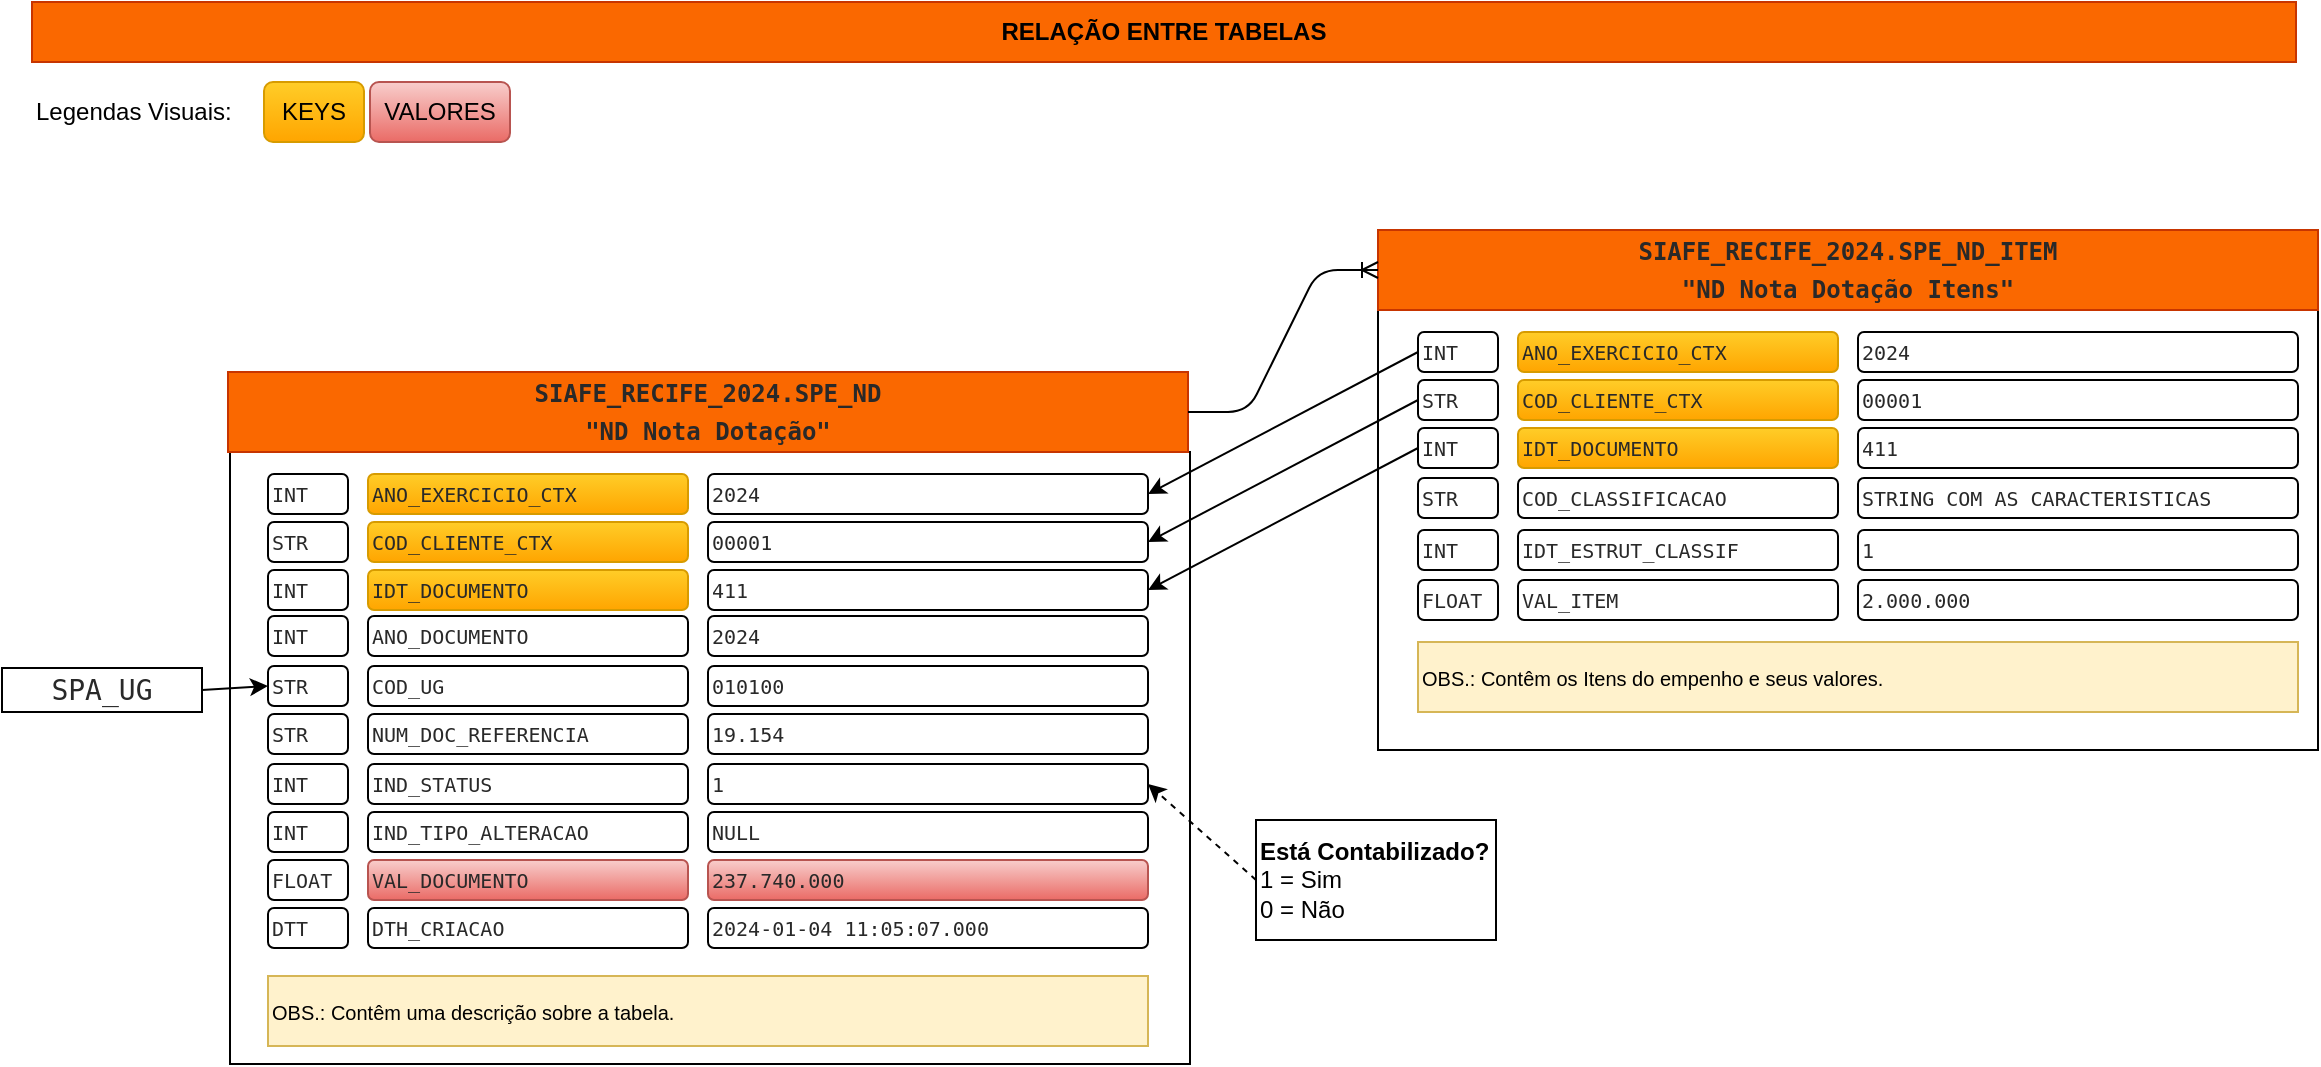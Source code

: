 <mxfile>
    <diagram id="OE5_vPEa7U1xJc33tj5P" name="Page-1">
        <mxGraphModel dx="1668" dy="3445" grid="1" gridSize="10" guides="1" tooltips="1" connect="1" arrows="1" fold="1" page="1" pageScale="1" pageWidth="1169" pageHeight="827" math="0" shadow="0">
            <root>
                <mxCell id="0"/>
                <mxCell id="1" parent="0"/>
                <mxCell id="171" value="" style="rounded=0;whiteSpace=wrap;html=1;" parent="1" vertex="1">
                    <mxGeometry x="117" y="-2228" width="480" height="306" as="geometry"/>
                </mxCell>
                <mxCell id="172" value="&lt;div style=&quot;color: rgb(41, 41, 41); font-family: &amp;quot;Droid Sans Mono&amp;quot;, &amp;quot;monospace&amp;quot;, monospace; line-height: 19px;&quot;&gt;&lt;b style=&quot;&quot;&gt;&lt;font style=&quot;font-size: 12px;&quot;&gt;SIAFE_RECIFE_2024.SPE_ND&lt;/font&gt;&lt;/b&gt;&lt;/div&gt;&lt;div style=&quot;color: rgb(41, 41, 41); font-family: &amp;quot;Droid Sans Mono&amp;quot;, &amp;quot;monospace&amp;quot;, monospace; line-height: 19px;&quot;&gt;&lt;b style=&quot;&quot;&gt;&lt;font style=&quot;font-size: 12px;&quot;&gt;&quot;ND Nota Dotação&quot;&lt;/font&gt;&lt;/b&gt;&lt;/div&gt;" style="rounded=0;whiteSpace=wrap;html=1;fillColor=#fa6800;strokeColor=#C73500;fontColor=#000000;" parent="1" vertex="1">
                    <mxGeometry x="116" y="-2268" width="480" height="40" as="geometry"/>
                </mxCell>
                <mxCell id="173" value="" style="group" parent="1" vertex="1" connectable="0">
                    <mxGeometry x="136" y="-2217" width="440" height="20" as="geometry"/>
                </mxCell>
                <mxCell id="174" value="&lt;div style=&quot;color: rgb(41, 41, 41); font-family: &amp;quot;Droid Sans Mono&amp;quot;, &amp;quot;monospace&amp;quot;, monospace; line-height: 19px;&quot;&gt;&lt;div style=&quot;line-height: 19px;&quot;&gt;&lt;font style=&quot;font-size: 10px;&quot;&gt;ANO_EXERCICIO_CTX&lt;/font&gt;&lt;/div&gt;&lt;/div&gt;" style="rounded=1;whiteSpace=wrap;html=1;align=left;fillColor=#ffcd28;strokeColor=#d79b00;gradientColor=#ffa500;" parent="173" vertex="1">
                    <mxGeometry x="50" width="160" height="20" as="geometry"/>
                </mxCell>
                <mxCell id="175" value="&lt;div style=&quot;color: rgb(41, 41, 41); font-family: &amp;quot;Droid Sans Mono&amp;quot;, &amp;quot;monospace&amp;quot;, monospace; line-height: 19px;&quot;&gt;&lt;font style=&quot;font-size: 10px;&quot;&gt;INT&lt;/font&gt;&lt;/div&gt;" style="rounded=1;whiteSpace=wrap;html=1;align=left;" parent="173" vertex="1">
                    <mxGeometry width="40" height="20" as="geometry"/>
                </mxCell>
                <mxCell id="195" value="&lt;div style=&quot;color: rgb(41, 41, 41); font-family: &amp;quot;Droid Sans Mono&amp;quot;, &amp;quot;monospace&amp;quot;, monospace; line-height: 19px;&quot;&gt;&lt;div style=&quot;line-height: 19px;&quot;&gt;&lt;font style=&quot;font-size: 10px;&quot;&gt;2024&lt;/font&gt;&lt;/div&gt;&lt;/div&gt;" style="rounded=1;whiteSpace=wrap;html=1;align=left;" parent="173" vertex="1">
                    <mxGeometry x="220" width="220" height="20" as="geometry"/>
                </mxCell>
                <mxCell id="191" value="OBS.: Contêm uma descrição sobre a tabela." style="rounded=0;whiteSpace=wrap;html=1;fontSize=10;align=left;fillColor=#fff2cc;strokeColor=#d6b656;" parent="1" vertex="1">
                    <mxGeometry x="136" y="-1966" width="440" height="35" as="geometry"/>
                </mxCell>
                <mxCell id="192" value="&lt;b&gt;RELAÇÃO ENTRE TABELAS&lt;/b&gt;" style="rounded=0;whiteSpace=wrap;html=1;fillColor=#fa6800;fontColor=#000000;strokeColor=#C73500;" parent="1" vertex="1">
                    <mxGeometry x="18" y="-2453" width="1132" height="30" as="geometry"/>
                </mxCell>
                <mxCell id="197" value="" style="group" parent="1" vertex="1" connectable="0">
                    <mxGeometry x="136" y="-2193" width="440" height="20" as="geometry"/>
                </mxCell>
                <mxCell id="198" value="&lt;div style=&quot;color: rgb(41, 41, 41); font-family: &amp;quot;Droid Sans Mono&amp;quot;, &amp;quot;monospace&amp;quot;, monospace; line-height: 19px;&quot;&gt;&lt;div style=&quot;line-height: 19px;&quot;&gt;&lt;font style=&quot;font-size: 10px;&quot;&gt;COD_CLIENTE_CTX&lt;/font&gt;&lt;/div&gt;&lt;/div&gt;" style="rounded=1;whiteSpace=wrap;html=1;align=left;fillColor=#ffcd28;strokeColor=#d79b00;gradientColor=#ffa500;" parent="197" vertex="1">
                    <mxGeometry x="50" width="160" height="20" as="geometry"/>
                </mxCell>
                <mxCell id="199" value="&lt;div style=&quot;color: rgb(41, 41, 41); font-family: &amp;quot;Droid Sans Mono&amp;quot;, &amp;quot;monospace&amp;quot;, monospace; line-height: 19px;&quot;&gt;&lt;font style=&quot;font-size: 10px;&quot;&gt;STR&lt;/font&gt;&lt;/div&gt;" style="rounded=1;whiteSpace=wrap;html=1;align=left;" parent="197" vertex="1">
                    <mxGeometry width="40" height="20" as="geometry"/>
                </mxCell>
                <mxCell id="200" value="&lt;div style=&quot;color: rgb(41, 41, 41); font-family: &amp;quot;Droid Sans Mono&amp;quot;, &amp;quot;monospace&amp;quot;, monospace; line-height: 19px;&quot;&gt;&lt;div style=&quot;line-height: 19px;&quot;&gt;&lt;font style=&quot;font-size: 10px;&quot;&gt;00001&lt;/font&gt;&lt;/div&gt;&lt;/div&gt;" style="rounded=1;whiteSpace=wrap;html=1;align=left;" parent="197" vertex="1">
                    <mxGeometry x="220" width="220" height="20" as="geometry"/>
                </mxCell>
                <mxCell id="201" value="" style="group" parent="1" vertex="1" connectable="0">
                    <mxGeometry x="136" y="-2169" width="440" height="20" as="geometry"/>
                </mxCell>
                <mxCell id="202" value="&lt;div style=&quot;color: rgb(41, 41, 41); font-family: &amp;quot;Droid Sans Mono&amp;quot;, &amp;quot;monospace&amp;quot;, monospace; line-height: 19px;&quot;&gt;&lt;div style=&quot;line-height: 19px;&quot;&gt;&lt;font style=&quot;font-size: 10px;&quot;&gt;IDT_DOCUMENTO&lt;/font&gt;&lt;/div&gt;&lt;/div&gt;" style="rounded=1;whiteSpace=wrap;html=1;align=left;fillColor=#ffcd28;strokeColor=#d79b00;gradientColor=#ffa500;" parent="201" vertex="1">
                    <mxGeometry x="50" width="160" height="20" as="geometry"/>
                </mxCell>
                <mxCell id="203" value="&lt;div style=&quot;color: rgb(41, 41, 41); font-family: &amp;quot;Droid Sans Mono&amp;quot;, &amp;quot;monospace&amp;quot;, monospace; line-height: 19px;&quot;&gt;&lt;font style=&quot;font-size: 10px;&quot;&gt;INT&lt;/font&gt;&lt;/div&gt;" style="rounded=1;whiteSpace=wrap;html=1;align=left;" parent="201" vertex="1">
                    <mxGeometry width="40" height="20" as="geometry"/>
                </mxCell>
                <mxCell id="204" value="&lt;div style=&quot;color: rgb(41, 41, 41); font-family: &amp;quot;Droid Sans Mono&amp;quot;, &amp;quot;monospace&amp;quot;, monospace; line-height: 19px;&quot;&gt;&lt;div style=&quot;line-height: 19px;&quot;&gt;&lt;font style=&quot;font-size: 10px;&quot;&gt;411&lt;/font&gt;&lt;/div&gt;&lt;/div&gt;" style="rounded=1;whiteSpace=wrap;html=1;align=left;" parent="201" vertex="1">
                    <mxGeometry x="220" width="220" height="20" as="geometry"/>
                </mxCell>
                <mxCell id="205" value="" style="group" parent="1" vertex="1" connectable="0">
                    <mxGeometry x="136" y="-2146" width="440" height="20" as="geometry"/>
                </mxCell>
                <mxCell id="206" value="&lt;div style=&quot;color: rgb(41, 41, 41); font-family: &amp;quot;Droid Sans Mono&amp;quot;, &amp;quot;monospace&amp;quot;, monospace; line-height: 19px;&quot;&gt;&lt;div style=&quot;line-height: 19px;&quot;&gt;&lt;font style=&quot;font-size: 10px;&quot;&gt;ANO_DOCUMENTO&lt;/font&gt;&lt;/div&gt;&lt;/div&gt;" style="rounded=1;whiteSpace=wrap;html=1;align=left;" parent="205" vertex="1">
                    <mxGeometry x="50" width="160" height="20" as="geometry"/>
                </mxCell>
                <mxCell id="207" value="&lt;div style=&quot;color: rgb(41, 41, 41); font-family: &amp;quot;Droid Sans Mono&amp;quot;, &amp;quot;monospace&amp;quot;, monospace; line-height: 19px;&quot;&gt;&lt;font style=&quot;font-size: 10px;&quot;&gt;INT&lt;/font&gt;&lt;/div&gt;" style="rounded=1;whiteSpace=wrap;html=1;align=left;" parent="205" vertex="1">
                    <mxGeometry width="40" height="20" as="geometry"/>
                </mxCell>
                <mxCell id="208" value="&lt;div style=&quot;color: rgb(41, 41, 41); font-family: &amp;quot;Droid Sans Mono&amp;quot;, &amp;quot;monospace&amp;quot;, monospace; line-height: 19px;&quot;&gt;&lt;div style=&quot;line-height: 19px;&quot;&gt;&lt;font style=&quot;font-size: 10px;&quot;&gt;2024&lt;/font&gt;&lt;/div&gt;&lt;/div&gt;" style="rounded=1;whiteSpace=wrap;html=1;align=left;" parent="205" vertex="1">
                    <mxGeometry x="220" width="220" height="20" as="geometry"/>
                </mxCell>
                <mxCell id="209" value="" style="group" parent="1" vertex="1" connectable="0">
                    <mxGeometry x="136" y="-2121" width="440" height="20" as="geometry"/>
                </mxCell>
                <mxCell id="210" value="&lt;div style=&quot;color: rgb(41, 41, 41); font-family: &amp;quot;Droid Sans Mono&amp;quot;, &amp;quot;monospace&amp;quot;, monospace; line-height: 19px;&quot;&gt;&lt;div style=&quot;line-height: 19px;&quot;&gt;&lt;font style=&quot;font-size: 10px;&quot;&gt;COD_UG&lt;/font&gt;&lt;/div&gt;&lt;/div&gt;" style="rounded=1;whiteSpace=wrap;html=1;align=left;" parent="209" vertex="1">
                    <mxGeometry x="50" width="160" height="20" as="geometry"/>
                </mxCell>
                <mxCell id="211" value="&lt;div style=&quot;color: rgb(41, 41, 41); font-family: &amp;quot;Droid Sans Mono&amp;quot;, &amp;quot;monospace&amp;quot;, monospace; line-height: 19px;&quot;&gt;&lt;font style=&quot;font-size: 10px;&quot;&gt;STR&lt;/font&gt;&lt;/div&gt;" style="rounded=1;whiteSpace=wrap;html=1;align=left;" parent="209" vertex="1">
                    <mxGeometry width="40" height="20" as="geometry"/>
                </mxCell>
                <mxCell id="212" value="&lt;div style=&quot;color: rgb(41, 41, 41); font-family: &amp;quot;Droid Sans Mono&amp;quot;, &amp;quot;monospace&amp;quot;, monospace; line-height: 19px;&quot;&gt;&lt;div style=&quot;line-height: 19px;&quot;&gt;&lt;font style=&quot;font-size: 10px;&quot;&gt;010100&lt;/font&gt;&lt;/div&gt;&lt;/div&gt;" style="rounded=1;whiteSpace=wrap;html=1;align=left;" parent="209" vertex="1">
                    <mxGeometry x="220" width="220" height="20" as="geometry"/>
                </mxCell>
                <mxCell id="246" value="" style="group" parent="1" vertex="1" connectable="0">
                    <mxGeometry x="136" y="-2097" width="440" height="20" as="geometry"/>
                </mxCell>
                <mxCell id="247" value="&lt;div style=&quot;color: rgb(41, 41, 41); font-family: &amp;quot;Droid Sans Mono&amp;quot;, &amp;quot;monospace&amp;quot;, monospace; line-height: 19px;&quot;&gt;&lt;div style=&quot;line-height: 19px;&quot;&gt;&lt;font style=&quot;font-size: 10px;&quot;&gt;NUM_DOC_REFERENCIA&lt;/font&gt;&lt;/div&gt;&lt;/div&gt;" style="rounded=1;whiteSpace=wrap;html=1;align=left;" parent="246" vertex="1">
                    <mxGeometry x="50" width="160" height="20" as="geometry"/>
                </mxCell>
                <mxCell id="248" value="&lt;div style=&quot;color: rgb(41, 41, 41); font-family: &amp;quot;Droid Sans Mono&amp;quot;, &amp;quot;monospace&amp;quot;, monospace; line-height: 19px;&quot;&gt;&lt;span style=&quot;font-size: 10px;&quot;&gt;STR&lt;/span&gt;&lt;/div&gt;" style="rounded=1;whiteSpace=wrap;html=1;align=left;" parent="246" vertex="1">
                    <mxGeometry width="40" height="20" as="geometry"/>
                </mxCell>
                <mxCell id="249" value="&lt;div style=&quot;color: rgb(41, 41, 41); font-family: &amp;quot;Droid Sans Mono&amp;quot;, &amp;quot;monospace&amp;quot;, monospace; line-height: 19px;&quot;&gt;&lt;div style=&quot;line-height: 19px;&quot;&gt;&lt;font style=&quot;font-size: 10px;&quot;&gt;19.154&lt;/font&gt;&lt;/div&gt;&lt;/div&gt;" style="rounded=1;whiteSpace=wrap;html=1;align=left;" parent="246" vertex="1">
                    <mxGeometry x="220" width="220" height="20" as="geometry"/>
                </mxCell>
                <mxCell id="250" value="" style="group" parent="1" vertex="1" connectable="0">
                    <mxGeometry x="136" y="-2072" width="440" height="20" as="geometry"/>
                </mxCell>
                <mxCell id="251" value="&lt;div style=&quot;color: rgb(41, 41, 41); font-family: &amp;quot;Droid Sans Mono&amp;quot;, &amp;quot;monospace&amp;quot;, monospace; line-height: 19px;&quot;&gt;&lt;div style=&quot;line-height: 19px;&quot;&gt;&lt;font style=&quot;font-size: 10px;&quot;&gt;IND_STATUS&lt;/font&gt;&lt;/div&gt;&lt;/div&gt;" style="rounded=1;whiteSpace=wrap;html=1;align=left;" parent="250" vertex="1">
                    <mxGeometry x="50" width="160" height="20" as="geometry"/>
                </mxCell>
                <mxCell id="252" value="&lt;div style=&quot;color: rgb(41, 41, 41); font-family: &amp;quot;Droid Sans Mono&amp;quot;, &amp;quot;monospace&amp;quot;, monospace; line-height: 19px;&quot;&gt;&lt;span style=&quot;font-size: 10px;&quot;&gt;INT&lt;/span&gt;&lt;/div&gt;" style="rounded=1;whiteSpace=wrap;html=1;align=left;" parent="250" vertex="1">
                    <mxGeometry width="40" height="20" as="geometry"/>
                </mxCell>
                <mxCell id="253" value="&lt;div style=&quot;color: rgb(41, 41, 41); font-family: &amp;quot;Droid Sans Mono&amp;quot;, &amp;quot;monospace&amp;quot;, monospace; line-height: 19px;&quot;&gt;&lt;div style=&quot;line-height: 19px;&quot;&gt;&lt;font style=&quot;font-size: 10px;&quot;&gt;1&lt;/font&gt;&lt;/div&gt;&lt;/div&gt;" style="rounded=1;whiteSpace=wrap;html=1;align=left;" parent="250" vertex="1">
                    <mxGeometry x="220" width="220" height="20" as="geometry"/>
                </mxCell>
                <mxCell id="259" value="" style="group" parent="1" vertex="1" connectable="0">
                    <mxGeometry x="136" y="-2048" width="440" height="20" as="geometry"/>
                </mxCell>
                <mxCell id="260" value="&lt;div style=&quot;color: rgb(41, 41, 41); font-family: &amp;quot;Droid Sans Mono&amp;quot;, &amp;quot;monospace&amp;quot;, monospace; line-height: 19px;&quot;&gt;&lt;div style=&quot;line-height: 19px;&quot;&gt;&lt;span style=&quot;font-size: 10px;&quot;&gt;IND_TIPO_ALTERACAO&lt;/span&gt;&lt;/div&gt;&lt;/div&gt;" style="rounded=1;whiteSpace=wrap;html=1;align=left;" parent="259" vertex="1">
                    <mxGeometry x="50" width="160" height="20" as="geometry"/>
                </mxCell>
                <mxCell id="261" value="&lt;div style=&quot;color: rgb(41, 41, 41); font-family: &amp;quot;Droid Sans Mono&amp;quot;, &amp;quot;monospace&amp;quot;, monospace; line-height: 19px;&quot;&gt;&lt;span style=&quot;font-size: 10px;&quot;&gt;INT&lt;/span&gt;&lt;/div&gt;" style="rounded=1;whiteSpace=wrap;html=1;align=left;" parent="259" vertex="1">
                    <mxGeometry width="40" height="20" as="geometry"/>
                </mxCell>
                <mxCell id="262" value="&lt;div style=&quot;color: rgb(41, 41, 41); font-family: &amp;quot;Droid Sans Mono&amp;quot;, &amp;quot;monospace&amp;quot;, monospace; line-height: 19px;&quot;&gt;&lt;div style=&quot;line-height: 19px;&quot;&gt;&lt;font style=&quot;font-size: 10px;&quot;&gt;NULL&lt;/font&gt;&lt;/div&gt;&lt;/div&gt;" style="rounded=1;whiteSpace=wrap;html=1;align=left;" parent="259" vertex="1">
                    <mxGeometry x="220" width="220" height="20" as="geometry"/>
                </mxCell>
                <mxCell id="263" value="" style="group" parent="1" vertex="1" connectable="0">
                    <mxGeometry x="136" y="-2024" width="440" height="20" as="geometry"/>
                </mxCell>
                <mxCell id="264" value="&lt;div style=&quot;color: rgb(41, 41, 41); font-family: &amp;quot;Droid Sans Mono&amp;quot;, &amp;quot;monospace&amp;quot;, monospace; line-height: 19px;&quot;&gt;&lt;div style=&quot;line-height: 19px;&quot;&gt;&lt;span style=&quot;font-size: 10px;&quot;&gt;VAL_DOCUMENTO&lt;/span&gt;&lt;/div&gt;&lt;/div&gt;" style="rounded=1;whiteSpace=wrap;html=1;align=left;fillColor=#f8cecc;gradientColor=#ea6b66;strokeColor=#b85450;" parent="263" vertex="1">
                    <mxGeometry x="50" width="160" height="20" as="geometry"/>
                </mxCell>
                <mxCell id="265" value="&lt;div style=&quot;color: rgb(41, 41, 41); font-family: &amp;quot;Droid Sans Mono&amp;quot;, &amp;quot;monospace&amp;quot;, monospace; line-height: 19px;&quot;&gt;&lt;span style=&quot;font-size: 10px;&quot;&gt;FLOAT&lt;/span&gt;&lt;/div&gt;" style="rounded=1;whiteSpace=wrap;html=1;align=left;" parent="263" vertex="1">
                    <mxGeometry width="40" height="20" as="geometry"/>
                </mxCell>
                <mxCell id="266" value="&lt;div style=&quot;color: rgb(41, 41, 41); font-family: &amp;quot;Droid Sans Mono&amp;quot;, &amp;quot;monospace&amp;quot;, monospace; line-height: 19px;&quot;&gt;&lt;div style=&quot;line-height: 19px;&quot;&gt;&lt;font style=&quot;font-size: 10px;&quot;&gt;237.740.000&lt;/font&gt;&lt;/div&gt;&lt;/div&gt;" style="rounded=1;whiteSpace=wrap;html=1;align=left;fillColor=#f8cecc;gradientColor=#ea6b66;strokeColor=#b85450;" parent="263" vertex="1">
                    <mxGeometry x="220" width="220" height="20" as="geometry"/>
                </mxCell>
                <mxCell id="299" value="" style="group" parent="1" vertex="1" connectable="0">
                    <mxGeometry x="136" y="-2000" width="440" height="20" as="geometry"/>
                </mxCell>
                <mxCell id="300" value="&lt;div style=&quot;color: rgb(41, 41, 41); font-family: &amp;quot;Droid Sans Mono&amp;quot;, &amp;quot;monospace&amp;quot;, monospace; line-height: 19px;&quot;&gt;&lt;div style=&quot;line-height: 19px;&quot;&gt;&lt;span style=&quot;font-size: 10px;&quot;&gt;DTH_CRIACAO&lt;/span&gt;&lt;/div&gt;&lt;/div&gt;" style="rounded=1;whiteSpace=wrap;html=1;align=left;" parent="299" vertex="1">
                    <mxGeometry x="50" width="160" height="20" as="geometry"/>
                </mxCell>
                <mxCell id="301" value="&lt;div style=&quot;color: rgb(41, 41, 41); font-family: &amp;quot;Droid Sans Mono&amp;quot;, &amp;quot;monospace&amp;quot;, monospace; line-height: 19px;&quot;&gt;&lt;span style=&quot;font-size: 10px;&quot;&gt;DTT&lt;/span&gt;&lt;/div&gt;" style="rounded=1;whiteSpace=wrap;html=1;align=left;" parent="299" vertex="1">
                    <mxGeometry width="40" height="20" as="geometry"/>
                </mxCell>
                <mxCell id="302" value="&lt;div style=&quot;color: rgb(41, 41, 41); font-family: &amp;quot;Droid Sans Mono&amp;quot;, &amp;quot;monospace&amp;quot;, monospace; line-height: 19px;&quot;&gt;&lt;div style=&quot;line-height: 19px;&quot;&gt;&lt;font style=&quot;font-size: 10px;&quot;&gt;2024-01-04 11:05:07.000&lt;/font&gt;&lt;/div&gt;&lt;/div&gt;" style="rounded=1;whiteSpace=wrap;html=1;align=left;" parent="299" vertex="1">
                    <mxGeometry x="220" width="220" height="20" as="geometry"/>
                </mxCell>
                <mxCell id="303" value="" style="rounded=0;whiteSpace=wrap;html=1;" parent="1" vertex="1">
                    <mxGeometry x="691" y="-2299" width="470" height="220" as="geometry"/>
                </mxCell>
                <mxCell id="304" value="&lt;div style=&quot;color: rgb(41, 41, 41); font-family: &amp;quot;Droid Sans Mono&amp;quot;, &amp;quot;monospace&amp;quot;, monospace; line-height: 19px;&quot;&gt;&lt;b style=&quot;&quot;&gt;&lt;font style=&quot;font-size: 12px;&quot;&gt;SIAFE_RECIFE_2024.SPE_ND_ITEM&lt;/font&gt;&lt;/b&gt;&lt;/div&gt;&lt;div style=&quot;color: rgb(41, 41, 41); font-family: &amp;quot;Droid Sans Mono&amp;quot;, &amp;quot;monospace&amp;quot;, monospace; line-height: 19px;&quot;&gt;&lt;b style=&quot;&quot;&gt;&lt;font style=&quot;font-size: 12px;&quot;&gt;&quot;ND Nota Dotação Itens&quot;&lt;/font&gt;&lt;/b&gt;&lt;/div&gt;" style="rounded=0;whiteSpace=wrap;html=1;fillColor=#fa6800;strokeColor=#C73500;fontColor=#000000;" parent="1" vertex="1">
                    <mxGeometry x="691" y="-2339" width="470" height="40" as="geometry"/>
                </mxCell>
                <mxCell id="305" value="" style="group" parent="1" vertex="1" connectable="0">
                    <mxGeometry x="711" y="-2288" width="440" height="20" as="geometry"/>
                </mxCell>
                <mxCell id="306" value="&lt;div style=&quot;color: rgb(41, 41, 41); font-family: &amp;quot;Droid Sans Mono&amp;quot;, &amp;quot;monospace&amp;quot;, monospace; line-height: 19px;&quot;&gt;&lt;div style=&quot;line-height: 19px;&quot;&gt;&lt;font style=&quot;font-size: 10px;&quot;&gt;ANO_EXERCICIO_CTX&lt;/font&gt;&lt;/div&gt;&lt;/div&gt;" style="rounded=1;whiteSpace=wrap;html=1;align=left;fillColor=#ffcd28;gradientColor=#ffa500;strokeColor=#d79b00;" parent="305" vertex="1">
                    <mxGeometry x="50" width="160" height="20" as="geometry"/>
                </mxCell>
                <mxCell id="307" value="&lt;div style=&quot;color: rgb(41, 41, 41); font-family: &amp;quot;Droid Sans Mono&amp;quot;, &amp;quot;monospace&amp;quot;, monospace; line-height: 19px;&quot;&gt;&lt;font style=&quot;font-size: 10px;&quot;&gt;INT&lt;/font&gt;&lt;/div&gt;" style="rounded=1;whiteSpace=wrap;html=1;align=left;" parent="305" vertex="1">
                    <mxGeometry width="40" height="20" as="geometry"/>
                </mxCell>
                <mxCell id="308" value="&lt;div style=&quot;color: rgb(41, 41, 41); font-family: &amp;quot;Droid Sans Mono&amp;quot;, &amp;quot;monospace&amp;quot;, monospace; line-height: 19px;&quot;&gt;&lt;div style=&quot;line-height: 19px;&quot;&gt;&lt;font style=&quot;font-size: 10px;&quot;&gt;2024&lt;/font&gt;&lt;/div&gt;&lt;/div&gt;" style="rounded=1;whiteSpace=wrap;html=1;align=left;" parent="305" vertex="1">
                    <mxGeometry x="220" width="220" height="20" as="geometry"/>
                </mxCell>
                <mxCell id="309" value="OBS.: Contêm os Itens do empenho e seus valores." style="rounded=0;whiteSpace=wrap;html=1;fontSize=10;align=left;fillColor=#fff2cc;strokeColor=#d6b656;" parent="1" vertex="1">
                    <mxGeometry x="711" y="-2133" width="440" height="35" as="geometry"/>
                </mxCell>
                <mxCell id="310" value="" style="group" parent="1" vertex="1" connectable="0">
                    <mxGeometry x="711" y="-2264" width="440" height="20" as="geometry"/>
                </mxCell>
                <mxCell id="311" value="&lt;div style=&quot;color: rgb(41, 41, 41); font-family: &amp;quot;Droid Sans Mono&amp;quot;, &amp;quot;monospace&amp;quot;, monospace; line-height: 19px;&quot;&gt;&lt;div style=&quot;line-height: 19px;&quot;&gt;&lt;font style=&quot;font-size: 10px;&quot;&gt;COD_CLIENTE_CTX&lt;/font&gt;&lt;/div&gt;&lt;/div&gt;" style="rounded=1;whiteSpace=wrap;html=1;align=left;fillColor=#ffcd28;gradientColor=#ffa500;strokeColor=#d79b00;" parent="310" vertex="1">
                    <mxGeometry x="50" width="160" height="20" as="geometry"/>
                </mxCell>
                <mxCell id="312" value="&lt;div style=&quot;color: rgb(41, 41, 41); font-family: &amp;quot;Droid Sans Mono&amp;quot;, &amp;quot;monospace&amp;quot;, monospace; line-height: 19px;&quot;&gt;&lt;font style=&quot;font-size: 10px;&quot;&gt;STR&lt;/font&gt;&lt;/div&gt;" style="rounded=1;whiteSpace=wrap;html=1;align=left;" parent="310" vertex="1">
                    <mxGeometry width="40" height="20" as="geometry"/>
                </mxCell>
                <mxCell id="313" value="&lt;div style=&quot;color: rgb(41, 41, 41); font-family: &amp;quot;Droid Sans Mono&amp;quot;, &amp;quot;monospace&amp;quot;, monospace; line-height: 19px;&quot;&gt;&lt;div style=&quot;line-height: 19px;&quot;&gt;&lt;font style=&quot;font-size: 10px;&quot;&gt;00001&lt;/font&gt;&lt;/div&gt;&lt;/div&gt;" style="rounded=1;whiteSpace=wrap;html=1;align=left;" parent="310" vertex="1">
                    <mxGeometry x="220" width="220" height="20" as="geometry"/>
                </mxCell>
                <mxCell id="314" value="" style="group" parent="1" vertex="1" connectable="0">
                    <mxGeometry x="711" y="-2240" width="440" height="20" as="geometry"/>
                </mxCell>
                <mxCell id="315" value="&lt;div style=&quot;color: rgb(41, 41, 41); font-family: &amp;quot;Droid Sans Mono&amp;quot;, &amp;quot;monospace&amp;quot;, monospace; line-height: 19px;&quot;&gt;&lt;div style=&quot;line-height: 19px;&quot;&gt;&lt;font style=&quot;font-size: 10px;&quot;&gt;IDT_DOCUMENTO&lt;/font&gt;&lt;/div&gt;&lt;/div&gt;" style="rounded=1;whiteSpace=wrap;html=1;align=left;fillColor=#ffcd28;gradientColor=#ffa500;strokeColor=#d79b00;" parent="314" vertex="1">
                    <mxGeometry x="50" width="160" height="20" as="geometry"/>
                </mxCell>
                <mxCell id="316" value="&lt;div style=&quot;color: rgb(41, 41, 41); font-family: &amp;quot;Droid Sans Mono&amp;quot;, &amp;quot;monospace&amp;quot;, monospace; line-height: 19px;&quot;&gt;&lt;font style=&quot;font-size: 10px;&quot;&gt;INT&lt;/font&gt;&lt;/div&gt;" style="rounded=1;whiteSpace=wrap;html=1;align=left;" parent="314" vertex="1">
                    <mxGeometry width="40" height="20" as="geometry"/>
                </mxCell>
                <mxCell id="317" value="&lt;div style=&quot;color: rgb(41, 41, 41); font-family: &amp;quot;Droid Sans Mono&amp;quot;, &amp;quot;monospace&amp;quot;, monospace; line-height: 19px;&quot;&gt;&lt;div style=&quot;line-height: 19px;&quot;&gt;&lt;font style=&quot;font-size: 10px;&quot;&gt;411&lt;/font&gt;&lt;/div&gt;&lt;/div&gt;" style="rounded=1;whiteSpace=wrap;html=1;align=left;" parent="314" vertex="1">
                    <mxGeometry x="220" width="220" height="20" as="geometry"/>
                </mxCell>
                <mxCell id="326" value="" style="group" parent="1" vertex="1" connectable="0">
                    <mxGeometry x="711" y="-2215" width="440" height="20" as="geometry"/>
                </mxCell>
                <mxCell id="327" value="&lt;div style=&quot;color: rgb(41, 41, 41); font-family: &amp;quot;Droid Sans Mono&amp;quot;, &amp;quot;monospace&amp;quot;, monospace; line-height: 19px;&quot;&gt;&lt;div style=&quot;line-height: 19px;&quot;&gt;&lt;font style=&quot;font-size: 10px;&quot;&gt;COD_CLASSIFICACAO&lt;/font&gt;&lt;/div&gt;&lt;/div&gt;" style="rounded=1;whiteSpace=wrap;html=1;align=left;" parent="326" vertex="1">
                    <mxGeometry x="50" width="160" height="20" as="geometry"/>
                </mxCell>
                <mxCell id="328" value="&lt;div style=&quot;color: rgb(41, 41, 41); font-family: &amp;quot;Droid Sans Mono&amp;quot;, &amp;quot;monospace&amp;quot;, monospace; line-height: 19px;&quot;&gt;&lt;font style=&quot;font-size: 10px;&quot;&gt;STR&lt;/font&gt;&lt;/div&gt;" style="rounded=1;whiteSpace=wrap;html=1;align=left;" parent="326" vertex="1">
                    <mxGeometry width="40" height="20" as="geometry"/>
                </mxCell>
                <mxCell id="329" value="&lt;div style=&quot;color: rgb(41, 41, 41); font-family: &amp;quot;Droid Sans Mono&amp;quot;, &amp;quot;monospace&amp;quot;, monospace; line-height: 19px;&quot;&gt;&lt;div style=&quot;line-height: 19px;&quot;&gt;&lt;font style=&quot;font-size: 10px;&quot;&gt;STRING COM AS CARACTERISTICAS&amp;nbsp;&lt;/font&gt;&lt;/div&gt;&lt;/div&gt;" style="rounded=1;whiteSpace=wrap;html=1;align=left;" parent="326" vertex="1">
                    <mxGeometry x="220" width="220" height="20" as="geometry"/>
                </mxCell>
                <mxCell id="330" value="" style="group" parent="1" vertex="1" connectable="0">
                    <mxGeometry x="711" y="-2189" width="440" height="20" as="geometry"/>
                </mxCell>
                <mxCell id="331" value="&lt;div style=&quot;color: rgb(41, 41, 41); font-family: &amp;quot;Droid Sans Mono&amp;quot;, &amp;quot;monospace&amp;quot;, monospace; line-height: 19px;&quot;&gt;&lt;div style=&quot;line-height: 19px;&quot;&gt;&lt;font style=&quot;font-size: 10px;&quot;&gt;IDT_ESTRUT_CLASSIF&lt;/font&gt;&lt;/div&gt;&lt;/div&gt;" style="rounded=1;whiteSpace=wrap;html=1;align=left;" parent="330" vertex="1">
                    <mxGeometry x="50" width="160" height="20" as="geometry"/>
                </mxCell>
                <mxCell id="332" value="&lt;div style=&quot;color: rgb(41, 41, 41); font-family: &amp;quot;Droid Sans Mono&amp;quot;, &amp;quot;monospace&amp;quot;, monospace; line-height: 19px;&quot;&gt;&lt;span style=&quot;font-size: 10px;&quot;&gt;INT&lt;/span&gt;&lt;/div&gt;" style="rounded=1;whiteSpace=wrap;html=1;align=left;" parent="330" vertex="1">
                    <mxGeometry width="40" height="20" as="geometry"/>
                </mxCell>
                <mxCell id="333" value="&lt;div style=&quot;color: rgb(41, 41, 41); font-family: &amp;quot;Droid Sans Mono&amp;quot;, &amp;quot;monospace&amp;quot;, monospace; line-height: 19px;&quot;&gt;&lt;div style=&quot;line-height: 19px;&quot;&gt;&lt;font style=&quot;font-size: 10px;&quot;&gt;1&lt;/font&gt;&lt;/div&gt;&lt;/div&gt;" style="rounded=1;whiteSpace=wrap;html=1;align=left;" parent="330" vertex="1">
                    <mxGeometry x="220" width="220" height="20" as="geometry"/>
                </mxCell>
                <mxCell id="334" value="" style="group" parent="1" vertex="1" connectable="0">
                    <mxGeometry x="711" y="-2164" width="440" height="20" as="geometry"/>
                </mxCell>
                <mxCell id="335" value="&lt;div style=&quot;color: rgb(41, 41, 41); font-family: &amp;quot;Droid Sans Mono&amp;quot;, &amp;quot;monospace&amp;quot;, monospace; line-height: 19px;&quot;&gt;&lt;div style=&quot;line-height: 19px;&quot;&gt;&lt;font style=&quot;font-size: 10px;&quot;&gt;VAL_ITEM&lt;/font&gt;&lt;/div&gt;&lt;/div&gt;" style="rounded=1;whiteSpace=wrap;html=1;align=left;" parent="334" vertex="1">
                    <mxGeometry x="50" width="160" height="20" as="geometry"/>
                </mxCell>
                <mxCell id="336" value="&lt;div style=&quot;color: rgb(41, 41, 41); font-family: &amp;quot;Droid Sans Mono&amp;quot;, &amp;quot;monospace&amp;quot;, monospace; line-height: 19px;&quot;&gt;&lt;span style=&quot;font-size: 10px;&quot;&gt;FLOAT&lt;/span&gt;&lt;/div&gt;" style="rounded=1;whiteSpace=wrap;html=1;align=left;" parent="334" vertex="1">
                    <mxGeometry width="40" height="20" as="geometry"/>
                </mxCell>
                <mxCell id="337" value="&lt;div style=&quot;color: rgb(41, 41, 41); font-family: &amp;quot;Droid Sans Mono&amp;quot;, &amp;quot;monospace&amp;quot;, monospace; line-height: 19px;&quot;&gt;&lt;div style=&quot;line-height: 19px;&quot;&gt;&lt;font style=&quot;font-size: 10px;&quot;&gt;2.000.000&lt;/font&gt;&lt;/div&gt;&lt;/div&gt;" style="rounded=1;whiteSpace=wrap;html=1;align=left;" parent="334" vertex="1">
                    <mxGeometry x="220" width="220" height="20" as="geometry"/>
                </mxCell>
                <mxCell id="406" value="" style="edgeStyle=entityRelationEdgeStyle;fontSize=12;html=1;endArrow=ERoneToMany;exitX=1;exitY=0.5;exitDx=0;exitDy=0;entryX=0;entryY=0.5;entryDx=0;entryDy=0;" parent="1" source="172" target="304" edge="1">
                    <mxGeometry width="100" height="100" relative="1" as="geometry">
                        <mxPoint x="444" y="-2009" as="sourcePoint"/>
                        <mxPoint x="544" y="-2109" as="targetPoint"/>
                    </mxGeometry>
                </mxCell>
                <mxCell id="1041" value="KEYS" style="rounded=1;whiteSpace=wrap;html=1;fillColor=#ffcd28;gradientColor=#ffa500;strokeColor=#d79b00;" parent="1" vertex="1">
                    <mxGeometry x="134" y="-2413" width="50" height="30" as="geometry"/>
                </mxCell>
                <mxCell id="1042" value="VALORES" style="rounded=1;whiteSpace=wrap;html=1;fillColor=#f8cecc;gradientColor=#ea6b66;strokeColor=#b85450;" parent="1" vertex="1">
                    <mxGeometry x="187" y="-2413" width="70" height="30" as="geometry"/>
                </mxCell>
                <mxCell id="1043" value="Legendas Visuais:&amp;nbsp;" style="text;html=1;strokeColor=none;fillColor=none;align=left;verticalAlign=middle;whiteSpace=wrap;rounded=0;" parent="1" vertex="1">
                    <mxGeometry x="18" y="-2413" width="110" height="30" as="geometry"/>
                </mxCell>
                <mxCell id="1045" style="edgeStyle=none;html=1;exitX=0;exitY=0.5;exitDx=0;exitDy=0;entryX=1;entryY=0.5;entryDx=0;entryDy=0;dashed=1;" parent="1" source="1044" target="253" edge="1">
                    <mxGeometry relative="1" as="geometry"/>
                </mxCell>
                <mxCell id="1044" value="&lt;b&gt;Está Contabilizado?&lt;/b&gt;&lt;br&gt;1 = Sim&lt;br&gt;0 = Não" style="rounded=0;whiteSpace=wrap;html=1;align=left;" parent="1" vertex="1">
                    <mxGeometry x="630" y="-2044" width="120" height="60" as="geometry"/>
                </mxCell>
                <mxCell id="1914" style="edgeStyle=none;html=1;exitX=0;exitY=0.5;exitDx=0;exitDy=0;entryX=1;entryY=0.5;entryDx=0;entryDy=0;" parent="1" source="307" target="195" edge="1">
                    <mxGeometry relative="1" as="geometry"/>
                </mxCell>
                <mxCell id="1915" style="edgeStyle=none;html=1;exitX=0;exitY=0.5;exitDx=0;exitDy=0;entryX=1;entryY=0.5;entryDx=0;entryDy=0;" parent="1" source="312" target="200" edge="1">
                    <mxGeometry relative="1" as="geometry"/>
                </mxCell>
                <mxCell id="1916" style="edgeStyle=none;html=1;exitX=0;exitY=0.5;exitDx=0;exitDy=0;entryX=1;entryY=0.5;entryDx=0;entryDy=0;" parent="1" source="316" target="204" edge="1">
                    <mxGeometry relative="1" as="geometry"/>
                </mxCell>
                <mxCell id="3021" style="edgeStyle=none;html=1;exitX=1;exitY=0.5;exitDx=0;exitDy=0;entryX=0;entryY=0.5;entryDx=0;entryDy=0;" parent="1" source="3020" target="211" edge="1">
                    <mxGeometry relative="1" as="geometry"/>
                </mxCell>
                <mxCell id="3020" value="&lt;span style=&quot;color: rgb(41, 41, 41); font-family: &amp;quot;Droid Sans Mono&amp;quot;, &amp;quot;monospace&amp;quot;, monospace; font-size: 14px; text-align: left; background-color: rgb(255, 255, 255);&quot;&gt;SPA_UG&lt;/span&gt;" style="rounded=0;whiteSpace=wrap;html=1;" parent="1" vertex="1">
                    <mxGeometry x="3" y="-2120" width="100" height="22" as="geometry"/>
                </mxCell>
            </root>
        </mxGraphModel>
    </diagram>
</mxfile>